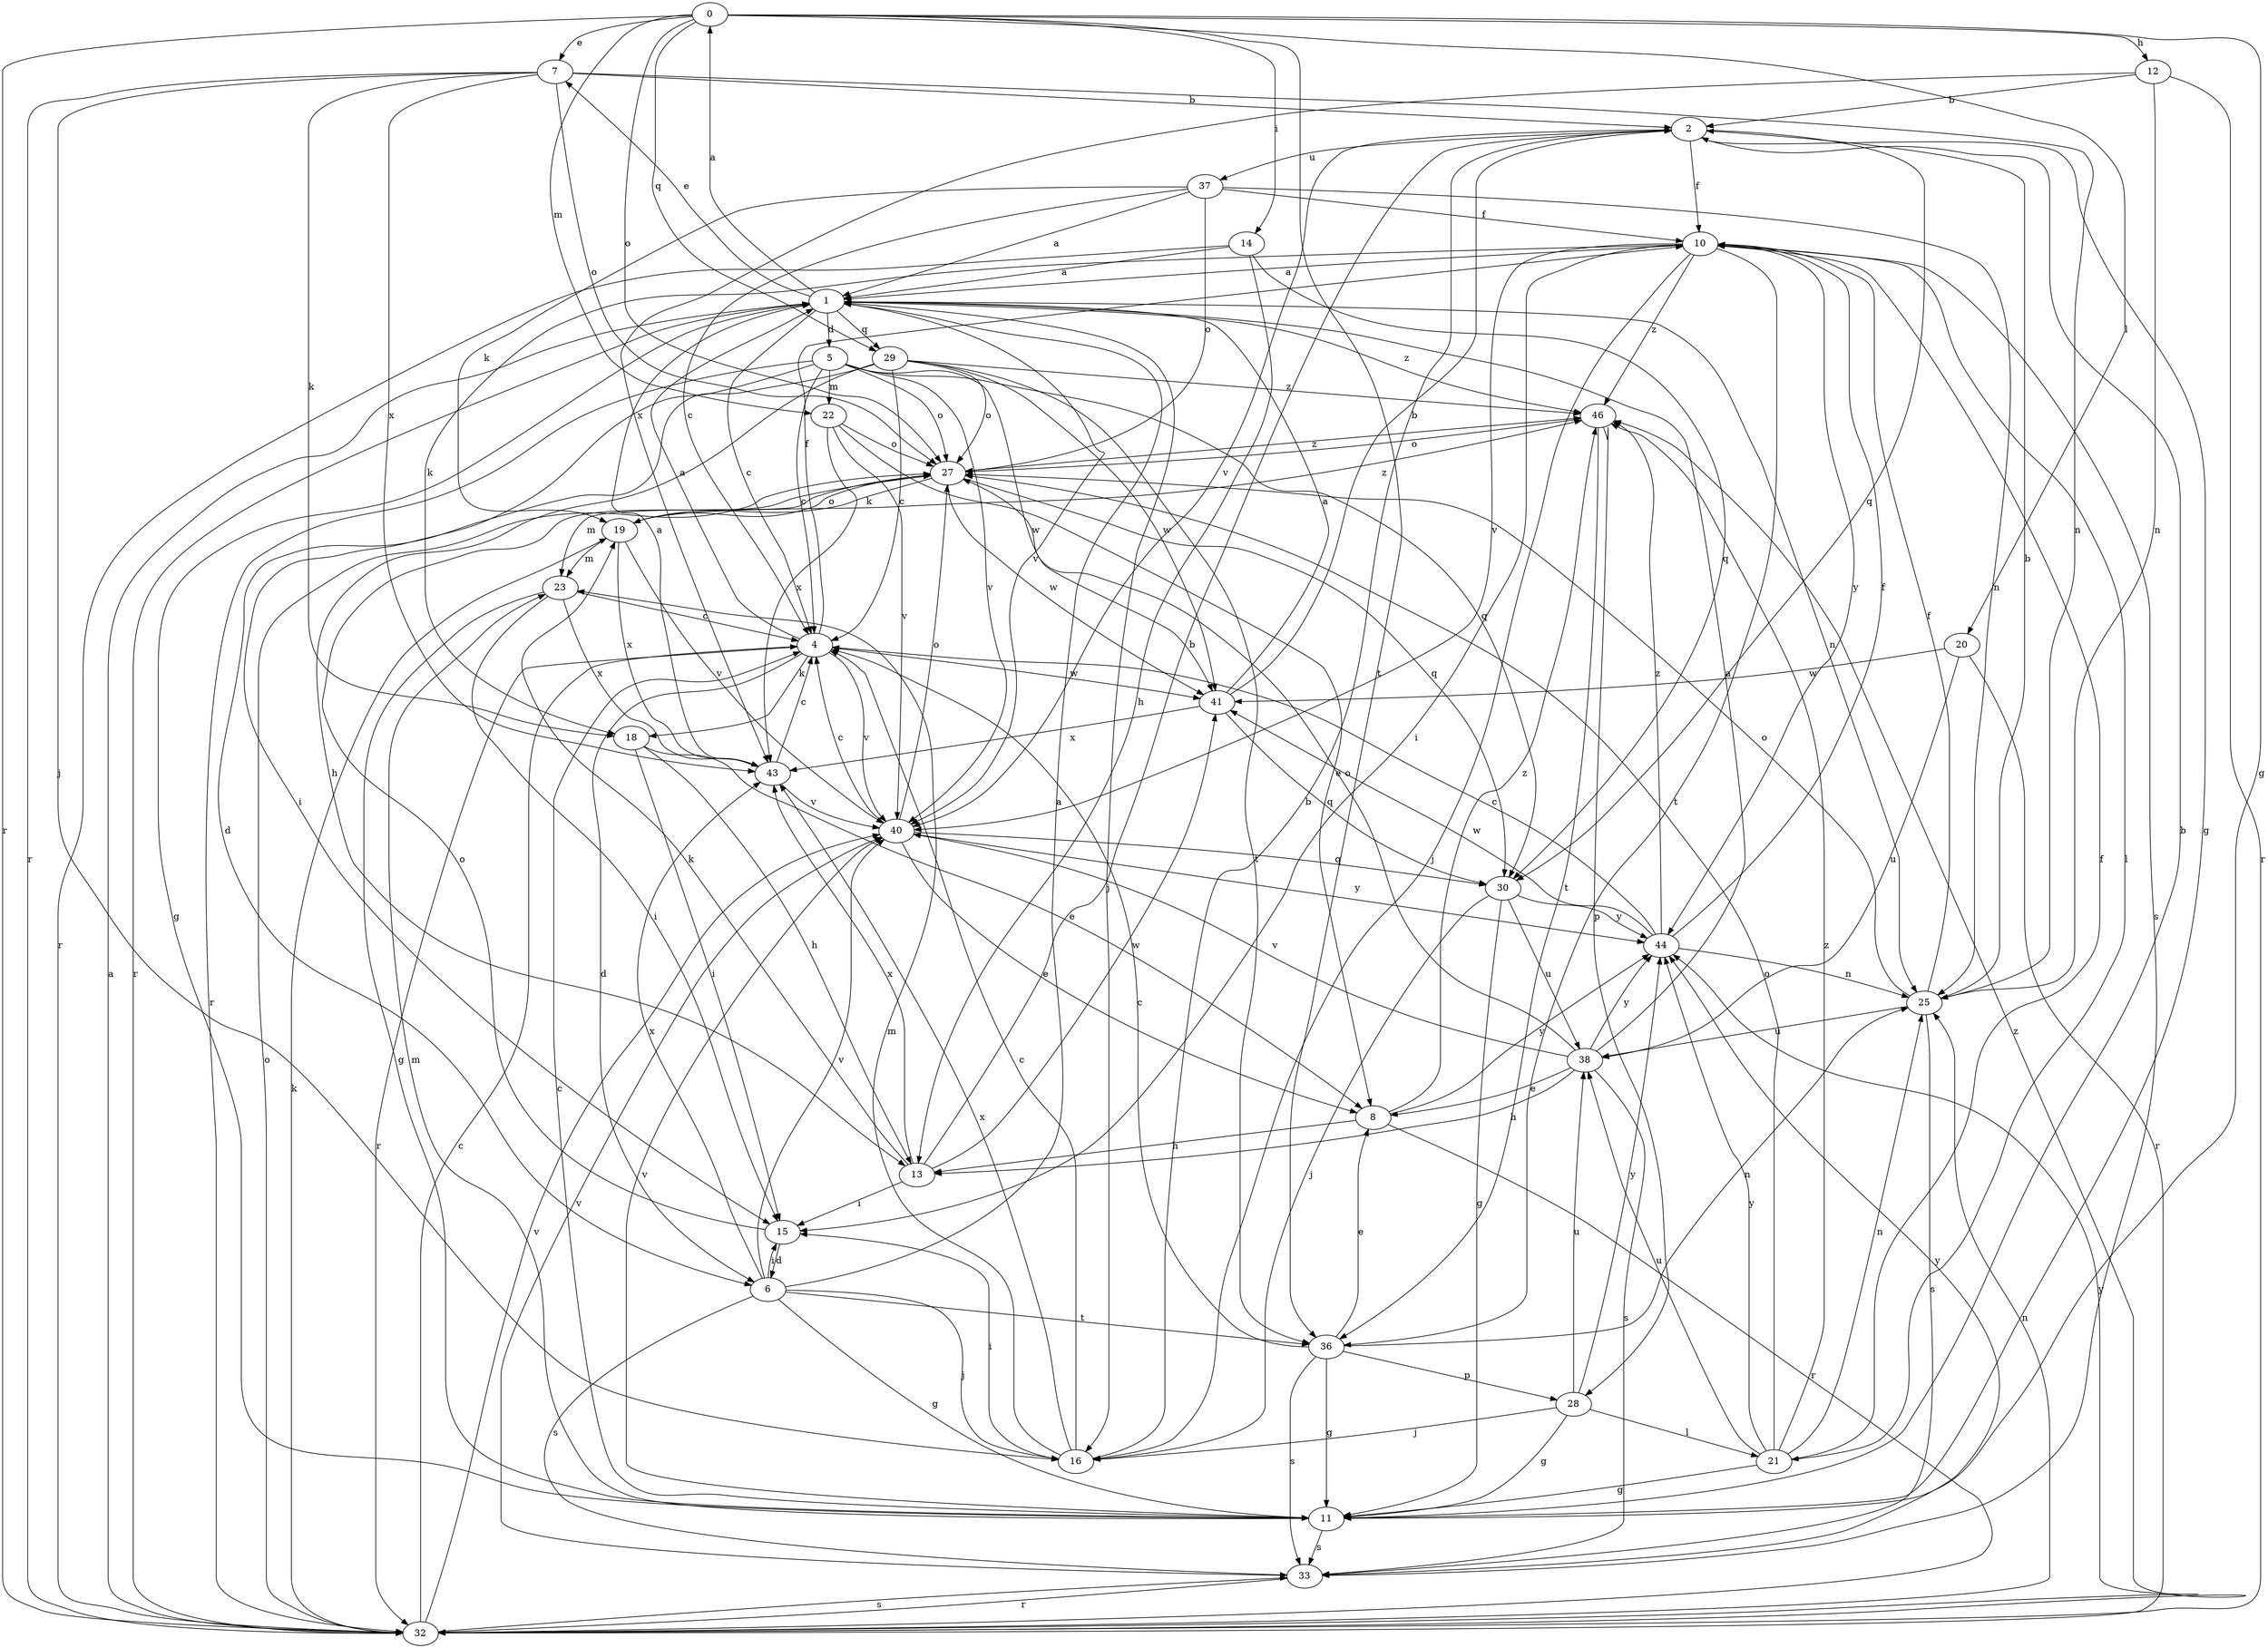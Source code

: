 strict digraph  {
0;
1;
2;
4;
5;
6;
7;
8;
10;
11;
12;
13;
14;
15;
16;
18;
19;
20;
21;
22;
23;
25;
27;
28;
29;
30;
32;
33;
36;
37;
38;
40;
41;
43;
44;
46;
0 -> 7  [label=e];
0 -> 11  [label=g];
0 -> 12  [label=h];
0 -> 14  [label=i];
0 -> 20  [label=l];
0 -> 22  [label=m];
0 -> 27  [label=o];
0 -> 29  [label=q];
0 -> 32  [label=r];
0 -> 36  [label=t];
1 -> 0  [label=a];
1 -> 4  [label=c];
1 -> 5  [label=d];
1 -> 7  [label=e];
1 -> 11  [label=g];
1 -> 16  [label=j];
1 -> 25  [label=n];
1 -> 29  [label=q];
1 -> 32  [label=r];
1 -> 40  [label=v];
1 -> 46  [label=z];
2 -> 10  [label=f];
2 -> 11  [label=g];
2 -> 30  [label=q];
2 -> 37  [label=u];
2 -> 40  [label=v];
4 -> 1  [label=a];
4 -> 6  [label=d];
4 -> 10  [label=f];
4 -> 18  [label=k];
4 -> 32  [label=r];
4 -> 40  [label=v];
4 -> 41  [label=w];
5 -> 4  [label=c];
5 -> 15  [label=i];
5 -> 22  [label=m];
5 -> 27  [label=o];
5 -> 30  [label=q];
5 -> 32  [label=r];
5 -> 40  [label=v];
5 -> 41  [label=w];
6 -> 1  [label=a];
6 -> 11  [label=g];
6 -> 15  [label=i];
6 -> 16  [label=j];
6 -> 33  [label=s];
6 -> 36  [label=t];
6 -> 40  [label=v];
6 -> 43  [label=x];
7 -> 2  [label=b];
7 -> 16  [label=j];
7 -> 18  [label=k];
7 -> 25  [label=n];
7 -> 27  [label=o];
7 -> 32  [label=r];
7 -> 43  [label=x];
8 -> 13  [label=h];
8 -> 32  [label=r];
8 -> 44  [label=y];
8 -> 46  [label=z];
10 -> 1  [label=a];
10 -> 15  [label=i];
10 -> 16  [label=j];
10 -> 18  [label=k];
10 -> 21  [label=l];
10 -> 33  [label=s];
10 -> 36  [label=t];
10 -> 40  [label=v];
10 -> 44  [label=y];
10 -> 46  [label=z];
11 -> 2  [label=b];
11 -> 4  [label=c];
11 -> 23  [label=m];
11 -> 33  [label=s];
11 -> 40  [label=v];
12 -> 2  [label=b];
12 -> 25  [label=n];
12 -> 32  [label=r];
12 -> 43  [label=x];
13 -> 2  [label=b];
13 -> 15  [label=i];
13 -> 19  [label=k];
13 -> 41  [label=w];
13 -> 43  [label=x];
14 -> 1  [label=a];
14 -> 13  [label=h];
14 -> 30  [label=q];
14 -> 32  [label=r];
15 -> 6  [label=d];
15 -> 27  [label=o];
16 -> 2  [label=b];
16 -> 4  [label=c];
16 -> 15  [label=i];
16 -> 23  [label=m];
16 -> 43  [label=x];
18 -> 8  [label=e];
18 -> 13  [label=h];
18 -> 15  [label=i];
19 -> 23  [label=m];
19 -> 27  [label=o];
19 -> 40  [label=v];
19 -> 43  [label=x];
19 -> 46  [label=z];
20 -> 32  [label=r];
20 -> 38  [label=u];
20 -> 41  [label=w];
21 -> 10  [label=f];
21 -> 11  [label=g];
21 -> 25  [label=n];
21 -> 27  [label=o];
21 -> 38  [label=u];
21 -> 44  [label=y];
21 -> 46  [label=z];
22 -> 8  [label=e];
22 -> 27  [label=o];
22 -> 40  [label=v];
22 -> 43  [label=x];
23 -> 4  [label=c];
23 -> 11  [label=g];
23 -> 15  [label=i];
23 -> 43  [label=x];
25 -> 2  [label=b];
25 -> 10  [label=f];
25 -> 27  [label=o];
25 -> 33  [label=s];
25 -> 38  [label=u];
27 -> 19  [label=k];
27 -> 23  [label=m];
27 -> 30  [label=q];
27 -> 41  [label=w];
27 -> 46  [label=z];
28 -> 11  [label=g];
28 -> 16  [label=j];
28 -> 21  [label=l];
28 -> 38  [label=u];
28 -> 44  [label=y];
29 -> 4  [label=c];
29 -> 6  [label=d];
29 -> 13  [label=h];
29 -> 27  [label=o];
29 -> 36  [label=t];
29 -> 41  [label=w];
29 -> 46  [label=z];
30 -> 11  [label=g];
30 -> 16  [label=j];
30 -> 38  [label=u];
30 -> 44  [label=y];
32 -> 1  [label=a];
32 -> 4  [label=c];
32 -> 19  [label=k];
32 -> 25  [label=n];
32 -> 27  [label=o];
32 -> 33  [label=s];
32 -> 40  [label=v];
32 -> 44  [label=y];
32 -> 46  [label=z];
33 -> 32  [label=r];
33 -> 40  [label=v];
33 -> 44  [label=y];
36 -> 4  [label=c];
36 -> 8  [label=e];
36 -> 11  [label=g];
36 -> 25  [label=n];
36 -> 28  [label=p];
36 -> 33  [label=s];
37 -> 1  [label=a];
37 -> 4  [label=c];
37 -> 10  [label=f];
37 -> 19  [label=k];
37 -> 25  [label=n];
37 -> 27  [label=o];
38 -> 1  [label=a];
38 -> 8  [label=e];
38 -> 13  [label=h];
38 -> 27  [label=o];
38 -> 33  [label=s];
38 -> 40  [label=v];
38 -> 44  [label=y];
40 -> 4  [label=c];
40 -> 8  [label=e];
40 -> 27  [label=o];
40 -> 30  [label=q];
40 -> 44  [label=y];
41 -> 1  [label=a];
41 -> 2  [label=b];
41 -> 30  [label=q];
41 -> 43  [label=x];
43 -> 1  [label=a];
43 -> 4  [label=c];
43 -> 40  [label=v];
44 -> 4  [label=c];
44 -> 10  [label=f];
44 -> 25  [label=n];
44 -> 41  [label=w];
44 -> 46  [label=z];
46 -> 27  [label=o];
46 -> 28  [label=p];
46 -> 36  [label=t];
}
